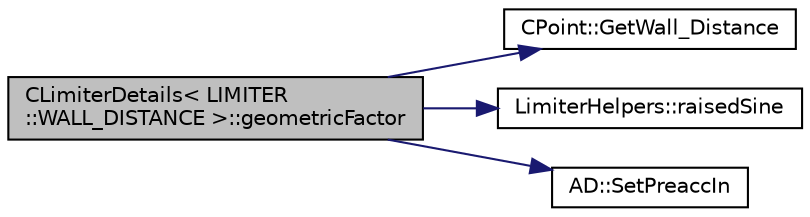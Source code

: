 digraph "CLimiterDetails&lt; LIMITER::WALL_DISTANCE &gt;::geometricFactor"
{
 // LATEX_PDF_SIZE
  edge [fontname="Helvetica",fontsize="10",labelfontname="Helvetica",labelfontsize="10"];
  node [fontname="Helvetica",fontsize="10",shape=record];
  rankdir="LR";
  Node1 [label="CLimiterDetails\< LIMITER\l::WALL_DISTANCE \>::geometricFactor",height=0.2,width=0.4,color="black", fillcolor="grey75", style="filled", fontcolor="black",tooltip="Full limiting (1st order) near walls."];
  Node1 -> Node2 [color="midnightblue",fontsize="10",style="solid",fontname="Helvetica"];
  Node2 [label="CPoint::GetWall_Distance",height=0.2,width=0.4,color="black", fillcolor="white", style="filled",URL="$classCPoint.html#ac4bc76884771541056fd8b0471c161d2",tooltip="Get the value of the distance to the nearest wall."];
  Node1 -> Node3 [color="midnightblue",fontsize="10",style="solid",fontname="Helvetica"];
  Node3 [label="LimiterHelpers::raisedSine",height=0.2,width=0.4,color="black", fillcolor="white", style="filled",URL="$structLimiterHelpers.html#af2ab3a622be65a70e66d9ca8dfdd09d9",tooltip=" "];
  Node1 -> Node4 [color="midnightblue",fontsize="10",style="solid",fontname="Helvetica"];
  Node4 [label="AD::SetPreaccIn",height=0.2,width=0.4,color="black", fillcolor="white", style="filled",URL="$namespaceAD.html#aa163589c94af6ddfdbcf901ecc76ac77",tooltip="Sets the scalar inputs of a preaccumulation section."];
}

